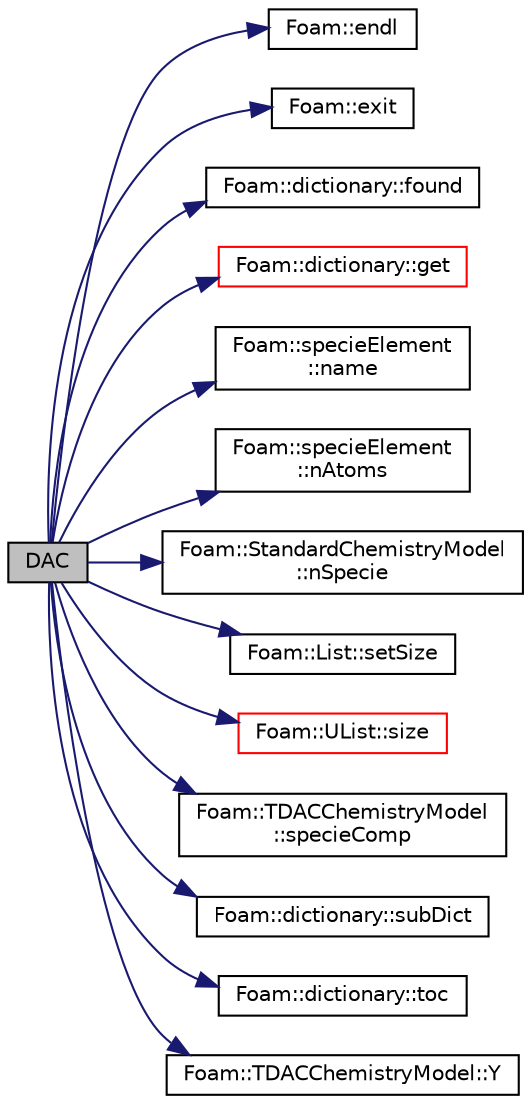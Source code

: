 digraph "DAC"
{
  bgcolor="transparent";
  edge [fontname="Helvetica",fontsize="10",labelfontname="Helvetica",labelfontsize="10"];
  node [fontname="Helvetica",fontsize="10",shape=record];
  rankdir="LR";
  Node1 [label="DAC",height=0.2,width=0.4,color="black", fillcolor="grey75", style="filled" fontcolor="black"];
  Node1 -> Node2 [color="midnightblue",fontsize="10",style="solid",fontname="Helvetica"];
  Node2 [label="Foam::endl",height=0.2,width=0.4,color="black",URL="$namespaceFoam.html#a2db8fe02a0d3909e9351bb4275b23ce4",tooltip="Add newline and flush stream. "];
  Node1 -> Node3 [color="midnightblue",fontsize="10",style="solid",fontname="Helvetica"];
  Node3 [label="Foam::exit",height=0.2,width=0.4,color="black",URL="$namespaceFoam.html#a06ca7250d8e89caf05243ec094843642"];
  Node1 -> Node4 [color="midnightblue",fontsize="10",style="solid",fontname="Helvetica"];
  Node4 [label="Foam::dictionary::found",height=0.2,width=0.4,color="black",URL="$classFoam_1_1dictionary.html#a48c2fe14a2e97cbe5a6d8b197043f5d7",tooltip="Search for an entry (const access) with the given keyword. "];
  Node1 -> Node5 [color="midnightblue",fontsize="10",style="solid",fontname="Helvetica"];
  Node5 [label="Foam::dictionary::get",height=0.2,width=0.4,color="red",URL="$classFoam_1_1dictionary.html#a77e42e567926a2832d92912ed995055a",tooltip="Find and return a T. FatalIOError if not found, or if the number of tokens is incorrect. "];
  Node1 -> Node6 [color="midnightblue",fontsize="10",style="solid",fontname="Helvetica"];
  Node6 [label="Foam::specieElement\l::name",height=0.2,width=0.4,color="black",URL="$classFoam_1_1specieElement.html#a6d60057c26042eaf7fa1b3b6fb07b582",tooltip="Return the name of the element. "];
  Node1 -> Node7 [color="midnightblue",fontsize="10",style="solid",fontname="Helvetica"];
  Node7 [label="Foam::specieElement\l::nAtoms",height=0.2,width=0.4,color="black",URL="$classFoam_1_1specieElement.html#ae6524d0ce4e5b4e373443b562a59b9a5",tooltip="Return the number of atoms of this element in the specie. "];
  Node1 -> Node8 [color="midnightblue",fontsize="10",style="solid",fontname="Helvetica"];
  Node8 [label="Foam::StandardChemistryModel\l::nSpecie",height=0.2,width=0.4,color="black",URL="$classFoam_1_1StandardChemistryModel.html#a5c95f1708b2785c13b8cf0e2e85f285a",tooltip="The number of species. "];
  Node1 -> Node9 [color="midnightblue",fontsize="10",style="solid",fontname="Helvetica"];
  Node9 [label="Foam::List::setSize",height=0.2,width=0.4,color="black",URL="$classFoam_1_1List.html#a3eb74b6b9f8c1346a09c49e3eade797c",tooltip="Alias for resize(const label) "];
  Node1 -> Node10 [color="midnightblue",fontsize="10",style="solid",fontname="Helvetica"];
  Node10 [label="Foam::UList::size",height=0.2,width=0.4,color="red",URL="$classFoam_1_1UList.html#afee03bfededf699921815b2bf3c41e35",tooltip="Override size to be inconsistent with allocated storage. "];
  Node1 -> Node11 [color="midnightblue",fontsize="10",style="solid",fontname="Helvetica"];
  Node11 [label="Foam::TDACChemistryModel\l::specieComp",height=0.2,width=0.4,color="black",URL="$classFoam_1_1TDACChemistryModel.html#a665cdda78865a5b064afd8d59d768a15"];
  Node1 -> Node12 [color="midnightblue",fontsize="10",style="solid",fontname="Helvetica"];
  Node12 [label="Foam::dictionary::subDict",height=0.2,width=0.4,color="black",URL="$classFoam_1_1dictionary.html#ac0c70aeaf70dd0be6814c63b481a5c90",tooltip="Find and return a sub-dictionary. "];
  Node1 -> Node13 [color="midnightblue",fontsize="10",style="solid",fontname="Helvetica"];
  Node13 [label="Foam::dictionary::toc",height=0.2,width=0.4,color="black",URL="$classFoam_1_1dictionary.html#a0f6e0082a283505ed197ce3e0498326b",tooltip="Return the table of contents. "];
  Node1 -> Node14 [color="midnightblue",fontsize="10",style="solid",fontname="Helvetica"];
  Node14 [label="Foam::TDACChemistryModel::Y",height=0.2,width=0.4,color="black",URL="$classFoam_1_1TDACChemistryModel.html#a98fc615b86ae04a5a00a36c8fb619a16"];
}
